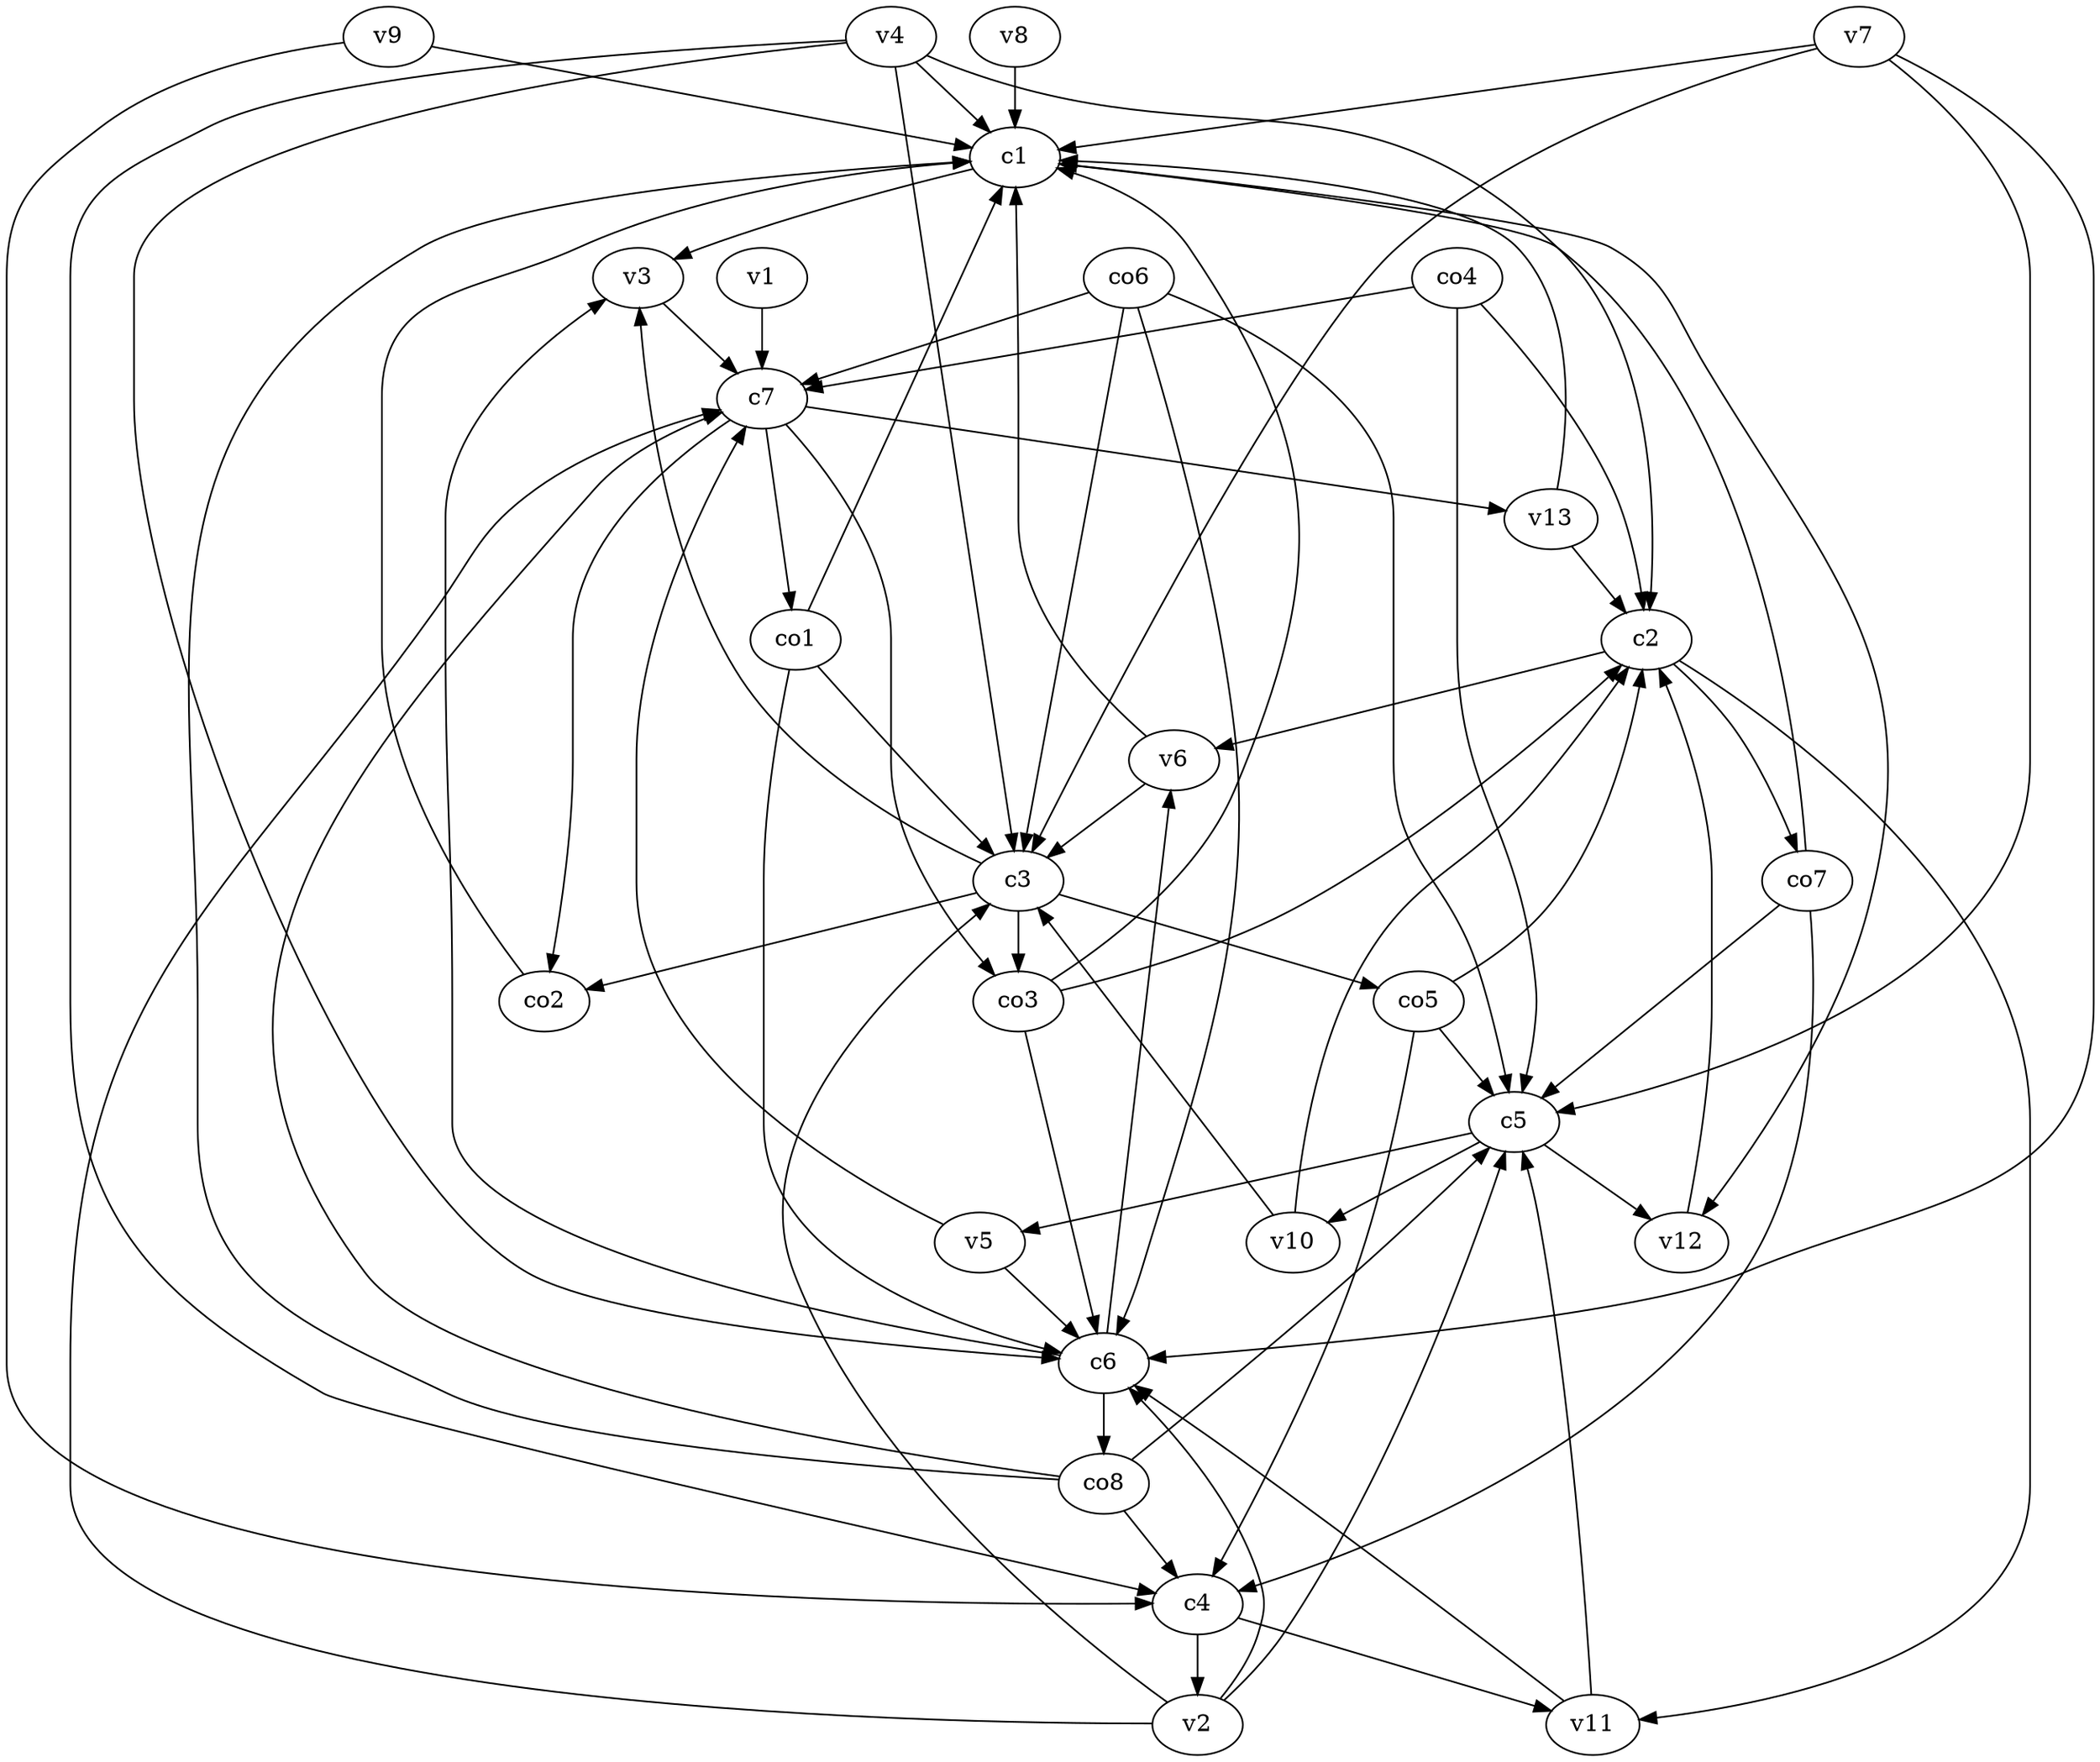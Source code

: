 strict digraph  {
c1;
c2;
c3;
c4;
c5;
c6;
c7;
v1;
v2;
v3;
v4;
v5;
v6;
v7;
v8;
v9;
v10;
v11;
v12;
v13;
co1;
co2;
co3;
co4;
co5;
co6;
co7;
co8;
c1 -> v12  [weight=1];
c1 -> v3  [weight=1];
c2 -> co7  [weight=1];
c2 -> v11  [weight=1];
c2 -> v6  [weight=1];
c3 -> co5  [weight=1];
c3 -> co2  [weight=1];
c3 -> co3  [weight=1];
c3 -> v3  [weight=1];
c4 -> v11  [weight=1];
c4 -> v2  [weight=1];
c5 -> v10  [weight=1];
c5 -> v12  [weight=1];
c5 -> v5  [weight=1];
c6 -> co8  [weight=1];
c6 -> v3  [weight=1];
c6 -> v6  [weight=1];
c7 -> v13  [weight=1];
c7 -> co2  [weight=1];
c7 -> co3  [weight=1];
c7 -> co1  [weight=1];
v1 -> c7  [weight=1];
v2 -> c7  [weight=1];
v2 -> c3  [weight=1];
v2 -> c6  [weight=1];
v2 -> c5  [weight=1];
v3 -> c7  [weight=1];
v4 -> c3  [weight=1];
v4 -> c4  [weight=1];
v4 -> c2  [weight=1];
v4 -> c1  [weight=1];
v4 -> c6  [weight=1];
v5 -> c7  [weight=1];
v5 -> c6  [weight=1];
v6 -> c1  [weight=1];
v6 -> c3  [weight=1];
v7 -> c3  [weight=1];
v7 -> c6  [weight=1];
v7 -> c5  [weight=1];
v7 -> c1  [weight=1];
v8 -> c1  [weight=1];
v9 -> c1  [weight=1];
v9 -> c4  [weight=1];
v10 -> c2  [weight=1];
v10 -> c3  [weight=1];
v11 -> c5  [weight=1];
v11 -> c6  [weight=1];
v12 -> c2  [weight=1];
v13 -> c1  [weight=1];
v13 -> c2  [weight=1];
co1 -> c3  [weight=1];
co1 -> c6  [weight=1];
co1 -> c1  [weight=1];
co2 -> c1  [weight=1];
co3 -> c1  [weight=1];
co3 -> c2  [weight=1];
co3 -> c6  [weight=1];
co4 -> c7  [weight=1];
co4 -> c2  [weight=1];
co4 -> c5  [weight=1];
co5 -> c4  [weight=1];
co5 -> c5  [weight=1];
co5 -> c2  [weight=1];
co6 -> c7  [weight=1];
co6 -> c6  [weight=1];
co6 -> c3  [weight=1];
co6 -> c5  [weight=1];
co7 -> c4  [weight=1];
co7 -> c5  [weight=1];
co7 -> c1  [weight=1];
co8 -> c5  [weight=1];
co8 -> c1  [weight=1];
co8 -> c4  [weight=1];
co8 -> c7  [weight=1];
}
